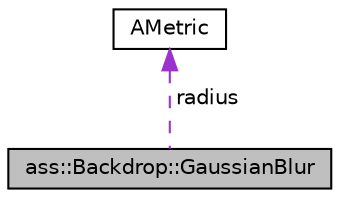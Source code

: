digraph "ass::Backdrop::GaussianBlur"
{
 // LATEX_PDF_SIZE
  edge [fontname="Helvetica",fontsize="10",labelfontname="Helvetica",labelfontsize="10"];
  node [fontname="Helvetica",fontsize="10",shape=record];
  Node1 [label="ass::Backdrop::GaussianBlur",height=0.2,width=0.4,color="black", fillcolor="grey75", style="filled", fontcolor="black",tooltip="Fast gaussian blur."];
  Node2 -> Node1 [dir="back",color="darkorchid3",fontsize="10",style="dashed",label=" radius" ,fontname="Helvetica"];
  Node2 [label="AMetric",height=0.2,width=0.4,color="black", fillcolor="white", style="filled",URL="$classAMetric.html",tooltip="Stores dimensions in scalable units (dp, pt, etc...)."];
}
